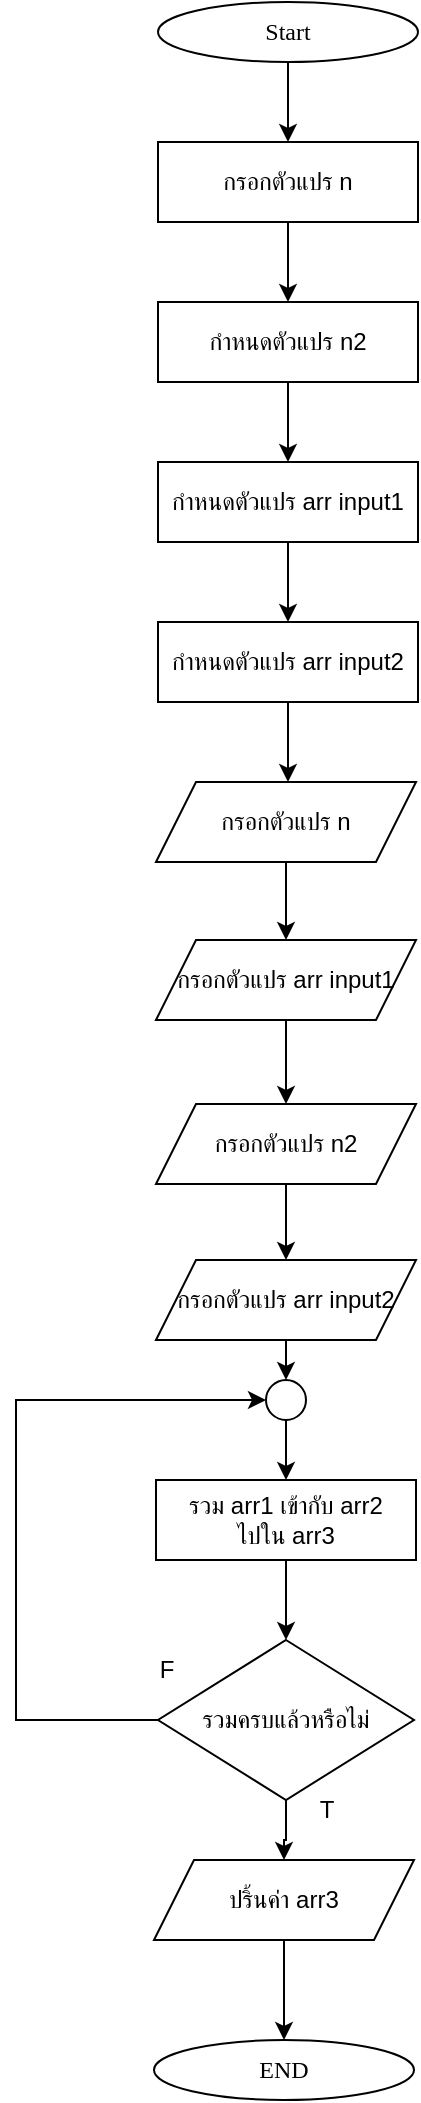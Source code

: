 <mxfile version="25.0.1">
  <diagram name="Page-1" id="b4p0uh4scSWvqloB1kky">
    <mxGraphModel dx="1275" dy="1331" grid="1" gridSize="10" guides="1" tooltips="1" connect="1" arrows="1" fold="1" page="1" pageScale="1" pageWidth="850" pageHeight="1100" math="0" shadow="0">
      <root>
        <mxCell id="0" />
        <mxCell id="1" parent="0" />
        <mxCell id="-wJQ4NL4KOzzLJpwQmLx-7" value="" style="edgeStyle=orthogonalEdgeStyle;rounded=0;orthogonalLoop=1;jettySize=auto;html=1;entryX=0.5;entryY=0;entryDx=0;entryDy=0;" edge="1" parent="1" source="-wJQ4NL4KOzzLJpwQmLx-1">
          <mxGeometry relative="1" as="geometry">
            <mxPoint x="-494.0" y="-859" as="targetPoint" />
          </mxGeometry>
        </mxCell>
        <mxCell id="-wJQ4NL4KOzzLJpwQmLx-1" value="&lt;font data-font-src=&quot;https://fonts.googleapis.com/css?family=Sarabun&quot; face=&quot;Sarabun&quot;&gt;Start&lt;/font&gt;" style="ellipse;whiteSpace=wrap;html=1;" vertex="1" parent="1">
          <mxGeometry x="-559.0" y="-929" width="130" height="30" as="geometry" />
        </mxCell>
        <mxCell id="-wJQ4NL4KOzzLJpwQmLx-38" value="" style="edgeStyle=orthogonalEdgeStyle;rounded=0;orthogonalLoop=1;jettySize=auto;html=1;" edge="1" parent="1" source="-wJQ4NL4KOzzLJpwQmLx-2" target="-wJQ4NL4KOzzLJpwQmLx-5">
          <mxGeometry relative="1" as="geometry" />
        </mxCell>
        <mxCell id="-wJQ4NL4KOzzLJpwQmLx-2" value="ปริ้นค่า arr3" style="rounded=0;whiteSpace=wrap;html=1;shape=parallelogram;perimeter=parallelogramPerimeter;fixedSize=1;" vertex="1" parent="1">
          <mxGeometry x="-561.0" width="130" height="40" as="geometry" />
        </mxCell>
        <mxCell id="-wJQ4NL4KOzzLJpwQmLx-32" value="" style="edgeStyle=orthogonalEdgeStyle;rounded=0;orthogonalLoop=1;jettySize=auto;html=1;" edge="1" parent="1" source="-wJQ4NL4KOzzLJpwQmLx-3" target="-wJQ4NL4KOzzLJpwQmLx-28">
          <mxGeometry relative="1" as="geometry" />
        </mxCell>
        <mxCell id="-wJQ4NL4KOzzLJpwQmLx-3" value="" style="ellipse;whiteSpace=wrap;html=1;aspect=fixed;" vertex="1" parent="1">
          <mxGeometry x="-505" y="-240" width="20" height="20" as="geometry" />
        </mxCell>
        <mxCell id="-wJQ4NL4KOzzLJpwQmLx-34" style="edgeStyle=orthogonalEdgeStyle;rounded=0;orthogonalLoop=1;jettySize=auto;html=1;entryX=0;entryY=0.5;entryDx=0;entryDy=0;" edge="1" parent="1" source="-wJQ4NL4KOzzLJpwQmLx-4" target="-wJQ4NL4KOzzLJpwQmLx-3">
          <mxGeometry relative="1" as="geometry">
            <Array as="points">
              <mxPoint x="-630" y="-70" />
              <mxPoint x="-630" y="-230" />
            </Array>
          </mxGeometry>
        </mxCell>
        <mxCell id="-wJQ4NL4KOzzLJpwQmLx-36" value="" style="edgeStyle=orthogonalEdgeStyle;rounded=0;orthogonalLoop=1;jettySize=auto;html=1;" edge="1" parent="1" source="-wJQ4NL4KOzzLJpwQmLx-4" target="-wJQ4NL4KOzzLJpwQmLx-2">
          <mxGeometry relative="1" as="geometry" />
        </mxCell>
        <mxCell id="-wJQ4NL4KOzzLJpwQmLx-4" value="รวมครบแล้วหรือไม่" style="rhombus;whiteSpace=wrap;html=1;" vertex="1" parent="1">
          <mxGeometry x="-559" y="-110" width="128" height="80" as="geometry" />
        </mxCell>
        <mxCell id="-wJQ4NL4KOzzLJpwQmLx-5" value="&lt;font face=&quot;Sarabun&quot;&gt;END&lt;/font&gt;" style="ellipse;whiteSpace=wrap;html=1;" vertex="1" parent="1">
          <mxGeometry x="-561.0" y="90" width="130" height="30" as="geometry" />
        </mxCell>
        <mxCell id="-wJQ4NL4KOzzLJpwQmLx-9" value="" style="edgeStyle=orthogonalEdgeStyle;rounded=0;orthogonalLoop=1;jettySize=auto;html=1;" edge="1" parent="1" source="-wJQ4NL4KOzzLJpwQmLx-6" target="-wJQ4NL4KOzzLJpwQmLx-8">
          <mxGeometry relative="1" as="geometry" />
        </mxCell>
        <mxCell id="-wJQ4NL4KOzzLJpwQmLx-6" value="กำหนดตัวแปร arr input1" style="rounded=0;whiteSpace=wrap;html=1;" vertex="1" parent="1">
          <mxGeometry x="-559.0" y="-699" width="130" height="40" as="geometry" />
        </mxCell>
        <mxCell id="-wJQ4NL4KOzzLJpwQmLx-11" value="" style="edgeStyle=orthogonalEdgeStyle;rounded=0;orthogonalLoop=1;jettySize=auto;html=1;" edge="1" parent="1" source="-wJQ4NL4KOzzLJpwQmLx-8">
          <mxGeometry relative="1" as="geometry">
            <mxPoint x="-494.0" y="-539.0" as="targetPoint" />
          </mxGeometry>
        </mxCell>
        <mxCell id="-wJQ4NL4KOzzLJpwQmLx-8" value="กำหนดตัวแปร arr input2" style="rounded=0;whiteSpace=wrap;html=1;" vertex="1" parent="1">
          <mxGeometry x="-559.0" y="-619" width="130" height="40" as="geometry" />
        </mxCell>
        <mxCell id="-wJQ4NL4KOzzLJpwQmLx-13" value="" style="edgeStyle=orthogonalEdgeStyle;rounded=0;orthogonalLoop=1;jettySize=auto;html=1;" edge="1" parent="1" source="-wJQ4NL4KOzzLJpwQmLx-12" target="-wJQ4NL4KOzzLJpwQmLx-6">
          <mxGeometry relative="1" as="geometry" />
        </mxCell>
        <mxCell id="-wJQ4NL4KOzzLJpwQmLx-12" value="กำหนดตัวแปร n2" style="rounded=0;whiteSpace=wrap;html=1;" vertex="1" parent="1">
          <mxGeometry x="-559.0" y="-779" width="130" height="40" as="geometry" />
        </mxCell>
        <mxCell id="-wJQ4NL4KOzzLJpwQmLx-18" value="" style="edgeStyle=orthogonalEdgeStyle;rounded=0;orthogonalLoop=1;jettySize=auto;html=1;" edge="1" parent="1" source="-wJQ4NL4KOzzLJpwQmLx-15" target="-wJQ4NL4KOzzLJpwQmLx-12">
          <mxGeometry relative="1" as="geometry" />
        </mxCell>
        <mxCell id="-wJQ4NL4KOzzLJpwQmLx-15" value="กรอกตัวแปร n" style="rounded=0;whiteSpace=wrap;html=1;shape=label;fixedSize=1;" vertex="1" parent="1">
          <mxGeometry x="-559.0" y="-859" width="130" height="40" as="geometry" />
        </mxCell>
        <mxCell id="-wJQ4NL4KOzzLJpwQmLx-44" value="" style="edgeStyle=orthogonalEdgeStyle;rounded=0;orthogonalLoop=1;jettySize=auto;html=1;" edge="1" parent="1" source="-wJQ4NL4KOzzLJpwQmLx-17" target="-wJQ4NL4KOzzLJpwQmLx-24">
          <mxGeometry relative="1" as="geometry" />
        </mxCell>
        <mxCell id="-wJQ4NL4KOzzLJpwQmLx-17" value="กรอกตัวแปร n" style="rounded=0;whiteSpace=wrap;html=1;shape=parallelogram;perimeter=parallelogramPerimeter;fixedSize=1;" vertex="1" parent="1">
          <mxGeometry x="-560.0" y="-539" width="130" height="40" as="geometry" />
        </mxCell>
        <mxCell id="-wJQ4NL4KOzzLJpwQmLx-41" value="" style="edgeStyle=orthogonalEdgeStyle;rounded=0;orthogonalLoop=1;jettySize=auto;html=1;" edge="1" parent="1" source="-wJQ4NL4KOzzLJpwQmLx-20" target="-wJQ4NL4KOzzLJpwQmLx-23">
          <mxGeometry relative="1" as="geometry" />
        </mxCell>
        <mxCell id="-wJQ4NL4KOzzLJpwQmLx-20" value="กรอกตัวแปร n2" style="rounded=0;whiteSpace=wrap;html=1;shape=parallelogram;perimeter=parallelogramPerimeter;fixedSize=1;" vertex="1" parent="1">
          <mxGeometry x="-560.0" y="-378" width="130" height="40" as="geometry" />
        </mxCell>
        <mxCell id="-wJQ4NL4KOzzLJpwQmLx-31" style="edgeStyle=orthogonalEdgeStyle;rounded=0;orthogonalLoop=1;jettySize=auto;html=1;entryX=0.5;entryY=0;entryDx=0;entryDy=0;" edge="1" parent="1" target="-wJQ4NL4KOzzLJpwQmLx-3">
          <mxGeometry relative="1" as="geometry">
            <mxPoint x="-495" y="-260" as="sourcePoint" />
          </mxGeometry>
        </mxCell>
        <mxCell id="-wJQ4NL4KOzzLJpwQmLx-23" value="กรอกตัวแปร arr input2" style="rounded=0;whiteSpace=wrap;html=1;shape=parallelogram;perimeter=parallelogramPerimeter;fixedSize=1;" vertex="1" parent="1">
          <mxGeometry x="-560.0" y="-300" width="130" height="40" as="geometry" />
        </mxCell>
        <mxCell id="-wJQ4NL4KOzzLJpwQmLx-43" style="edgeStyle=orthogonalEdgeStyle;rounded=0;orthogonalLoop=1;jettySize=auto;html=1;entryX=0.5;entryY=0;entryDx=0;entryDy=0;" edge="1" parent="1" source="-wJQ4NL4KOzzLJpwQmLx-24" target="-wJQ4NL4KOzzLJpwQmLx-20">
          <mxGeometry relative="1" as="geometry" />
        </mxCell>
        <mxCell id="-wJQ4NL4KOzzLJpwQmLx-24" value="กรอกตัวแปร arr input1" style="rounded=0;whiteSpace=wrap;html=1;shape=parallelogram;perimeter=parallelogramPerimeter;fixedSize=1;" vertex="1" parent="1">
          <mxGeometry x="-560.0" y="-460" width="130" height="40" as="geometry" />
        </mxCell>
        <mxCell id="-wJQ4NL4KOzzLJpwQmLx-33" value="" style="edgeStyle=orthogonalEdgeStyle;rounded=0;orthogonalLoop=1;jettySize=auto;html=1;" edge="1" parent="1" source="-wJQ4NL4KOzzLJpwQmLx-28" target="-wJQ4NL4KOzzLJpwQmLx-4">
          <mxGeometry relative="1" as="geometry" />
        </mxCell>
        <mxCell id="-wJQ4NL4KOzzLJpwQmLx-28" value="รวม arr1 เข้ากับ arr2&lt;div&gt;ไปใน arr3&lt;/div&gt;" style="rounded=0;whiteSpace=wrap;html=1;" vertex="1" parent="1">
          <mxGeometry x="-560" y="-190" width="130" height="40" as="geometry" />
        </mxCell>
        <mxCell id="-wJQ4NL4KOzzLJpwQmLx-35" value="T" style="text;html=1;align=center;verticalAlign=middle;resizable=0;points=[];autosize=1;strokeColor=none;fillColor=none;" vertex="1" parent="1">
          <mxGeometry x="-490" y="-40" width="30" height="30" as="geometry" />
        </mxCell>
        <mxCell id="-wJQ4NL4KOzzLJpwQmLx-39" value="F" style="text;html=1;align=center;verticalAlign=middle;resizable=0;points=[];autosize=1;strokeColor=none;fillColor=none;" vertex="1" parent="1">
          <mxGeometry x="-570" y="-110" width="30" height="30" as="geometry" />
        </mxCell>
      </root>
    </mxGraphModel>
  </diagram>
</mxfile>
